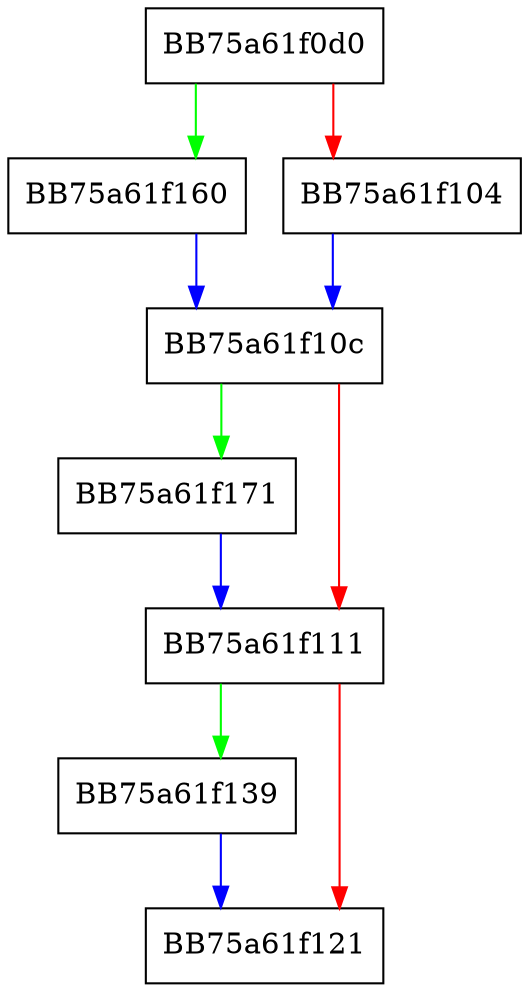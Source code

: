 digraph RpfAPI_GetTotalPackersCount {
  node [shape="box"];
  graph [splines=ortho];
  BB75a61f0d0 -> BB75a61f160 [color="green"];
  BB75a61f0d0 -> BB75a61f104 [color="red"];
  BB75a61f104 -> BB75a61f10c [color="blue"];
  BB75a61f10c -> BB75a61f171 [color="green"];
  BB75a61f10c -> BB75a61f111 [color="red"];
  BB75a61f111 -> BB75a61f139 [color="green"];
  BB75a61f111 -> BB75a61f121 [color="red"];
  BB75a61f139 -> BB75a61f121 [color="blue"];
  BB75a61f160 -> BB75a61f10c [color="blue"];
  BB75a61f171 -> BB75a61f111 [color="blue"];
}